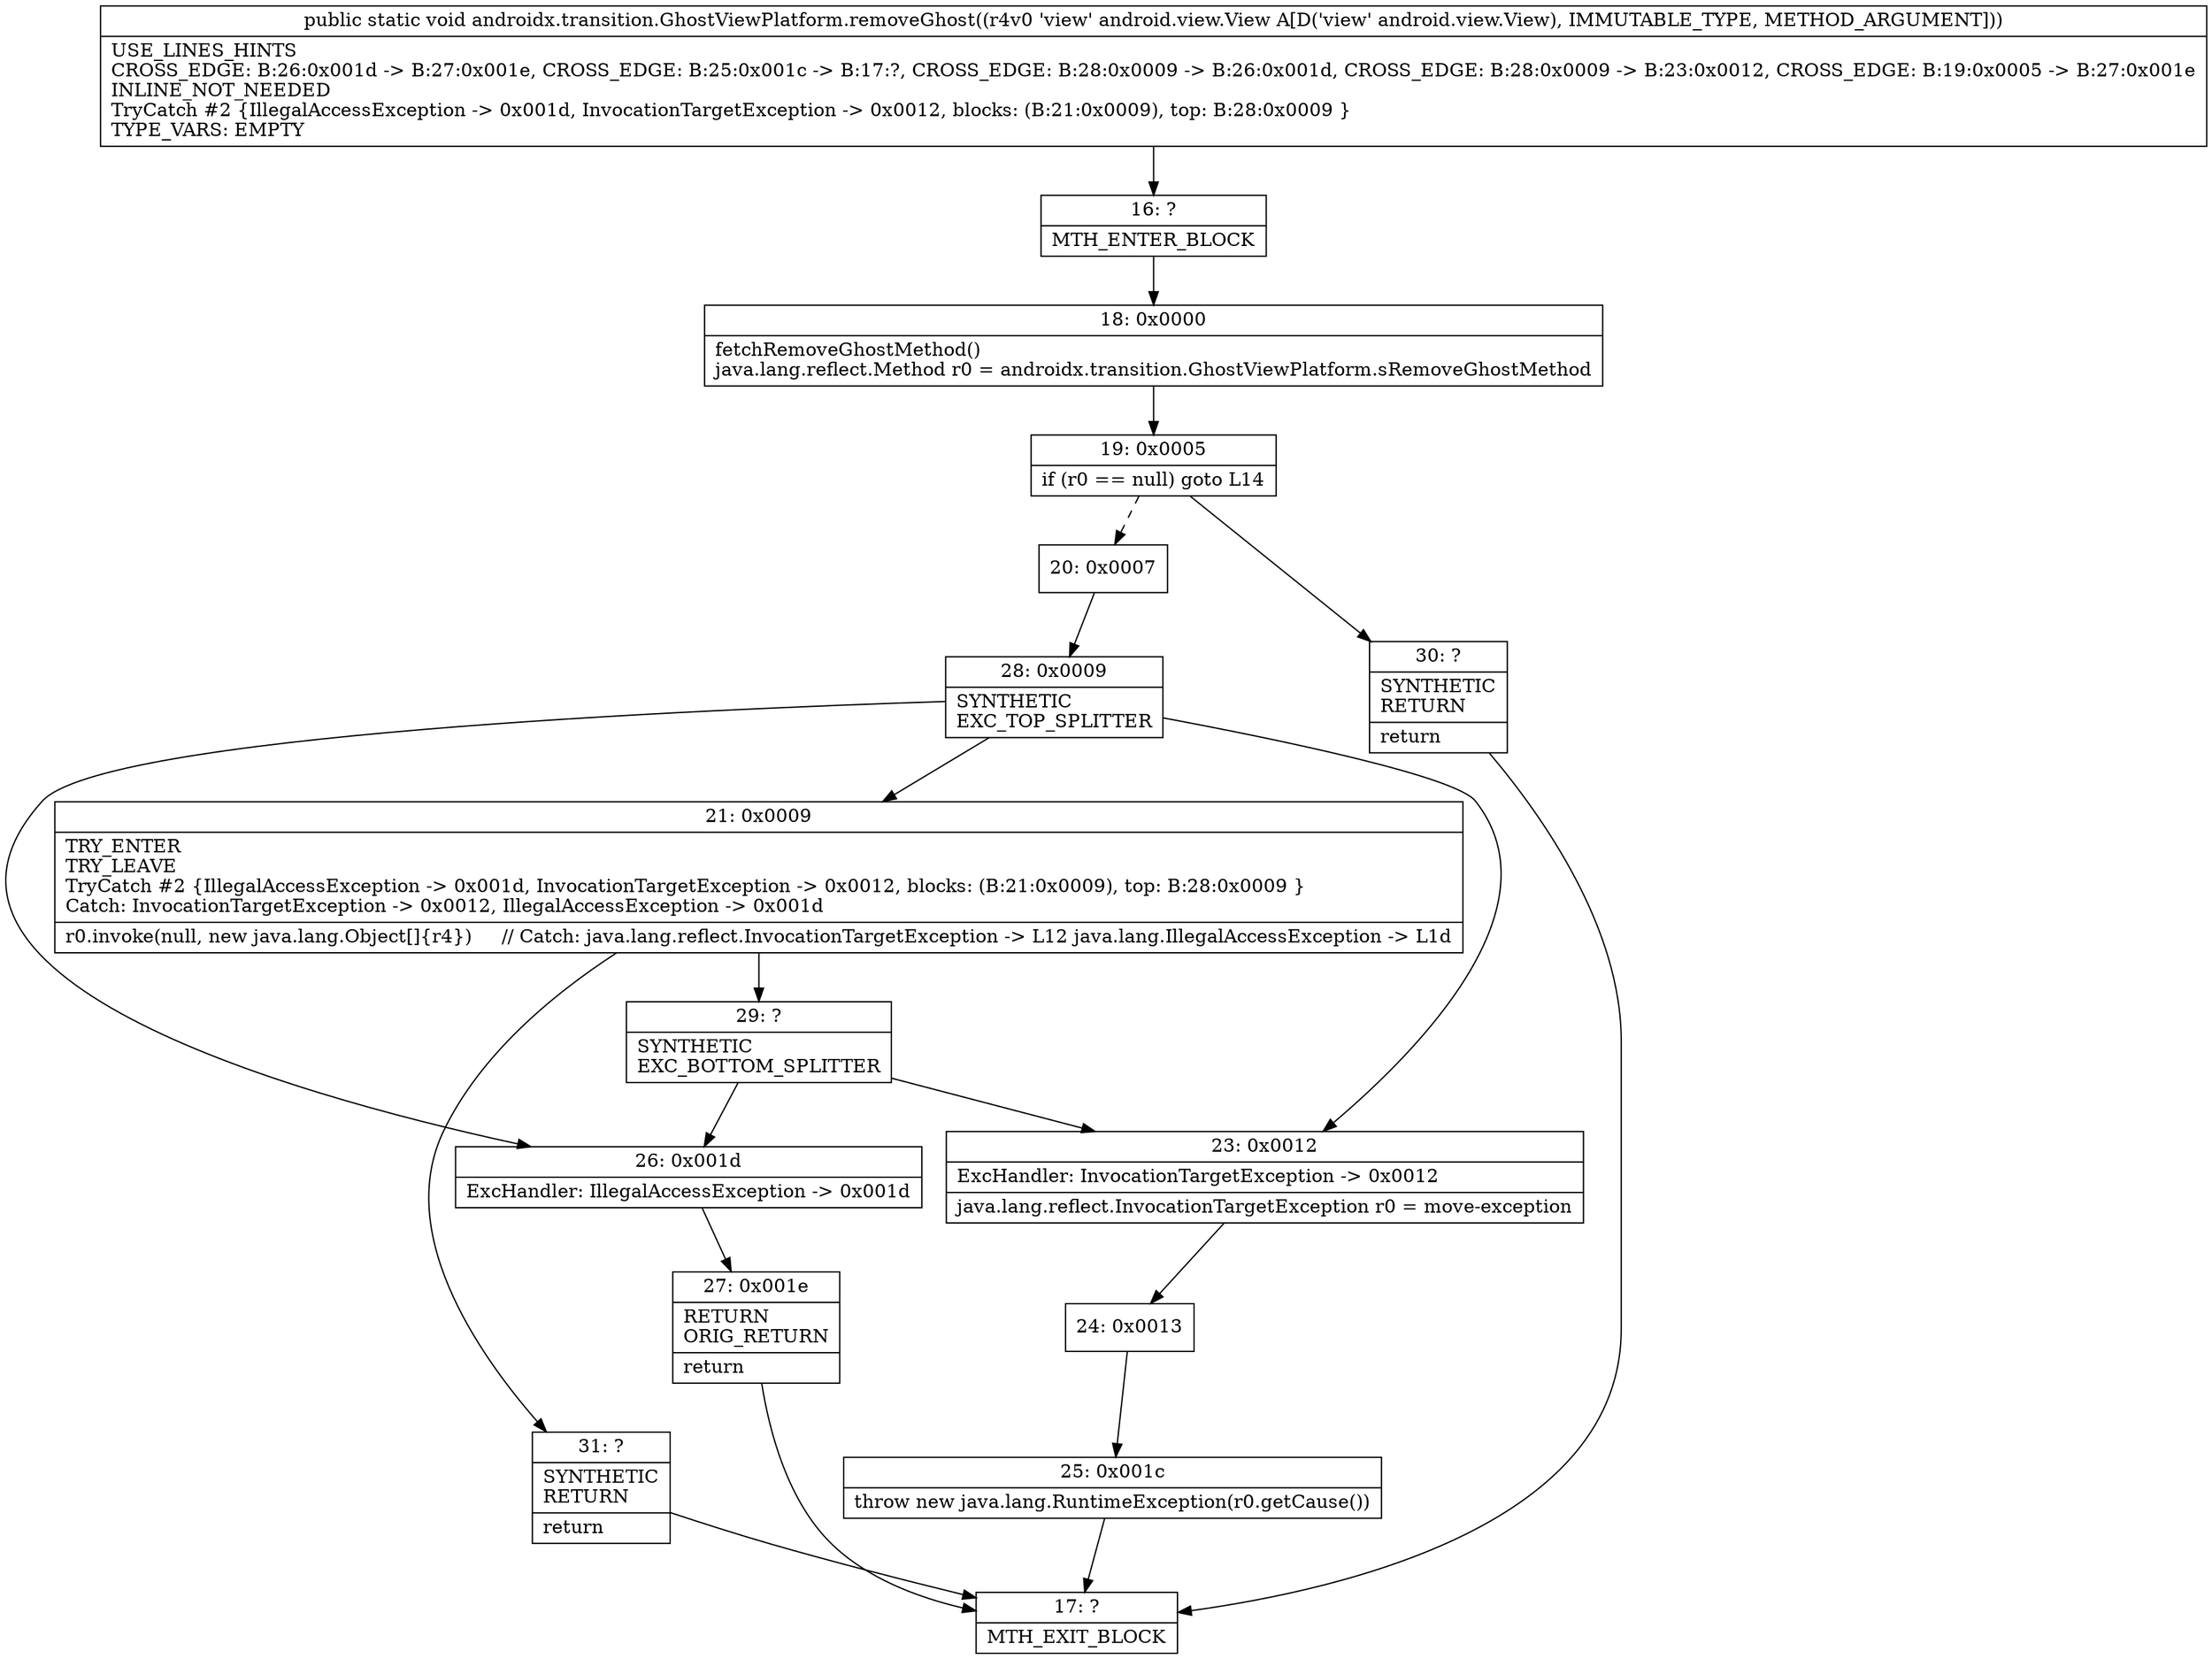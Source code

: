 digraph "CFG forandroidx.transition.GhostViewPlatform.removeGhost(Landroid\/view\/View;)V" {
Node_16 [shape=record,label="{16\:\ ?|MTH_ENTER_BLOCK\l}"];
Node_18 [shape=record,label="{18\:\ 0x0000|fetchRemoveGhostMethod()\ljava.lang.reflect.Method r0 = androidx.transition.GhostViewPlatform.sRemoveGhostMethod\l}"];
Node_19 [shape=record,label="{19\:\ 0x0005|if (r0 == null) goto L14\l}"];
Node_20 [shape=record,label="{20\:\ 0x0007}"];
Node_28 [shape=record,label="{28\:\ 0x0009|SYNTHETIC\lEXC_TOP_SPLITTER\l}"];
Node_21 [shape=record,label="{21\:\ 0x0009|TRY_ENTER\lTRY_LEAVE\lTryCatch #2 \{IllegalAccessException \-\> 0x001d, InvocationTargetException \-\> 0x0012, blocks: (B:21:0x0009), top: B:28:0x0009 \}\lCatch: InvocationTargetException \-\> 0x0012, IllegalAccessException \-\> 0x001d\l|r0.invoke(null, new java.lang.Object[]\{r4\})     \/\/ Catch: java.lang.reflect.InvocationTargetException \-\> L12 java.lang.IllegalAccessException \-\> L1d\l}"];
Node_29 [shape=record,label="{29\:\ ?|SYNTHETIC\lEXC_BOTTOM_SPLITTER\l}"];
Node_31 [shape=record,label="{31\:\ ?|SYNTHETIC\lRETURN\l|return\l}"];
Node_17 [shape=record,label="{17\:\ ?|MTH_EXIT_BLOCK\l}"];
Node_26 [shape=record,label="{26\:\ 0x001d|ExcHandler: IllegalAccessException \-\> 0x001d\l}"];
Node_27 [shape=record,label="{27\:\ 0x001e|RETURN\lORIG_RETURN\l|return\l}"];
Node_23 [shape=record,label="{23\:\ 0x0012|ExcHandler: InvocationTargetException \-\> 0x0012\l|java.lang.reflect.InvocationTargetException r0 = move\-exception\l}"];
Node_24 [shape=record,label="{24\:\ 0x0013}"];
Node_25 [shape=record,label="{25\:\ 0x001c|throw new java.lang.RuntimeException(r0.getCause())\l}"];
Node_30 [shape=record,label="{30\:\ ?|SYNTHETIC\lRETURN\l|return\l}"];
MethodNode[shape=record,label="{public static void androidx.transition.GhostViewPlatform.removeGhost((r4v0 'view' android.view.View A[D('view' android.view.View), IMMUTABLE_TYPE, METHOD_ARGUMENT]))  | USE_LINES_HINTS\lCROSS_EDGE: B:26:0x001d \-\> B:27:0x001e, CROSS_EDGE: B:25:0x001c \-\> B:17:?, CROSS_EDGE: B:28:0x0009 \-\> B:26:0x001d, CROSS_EDGE: B:28:0x0009 \-\> B:23:0x0012, CROSS_EDGE: B:19:0x0005 \-\> B:27:0x001e\lINLINE_NOT_NEEDED\lTryCatch #2 \{IllegalAccessException \-\> 0x001d, InvocationTargetException \-\> 0x0012, blocks: (B:21:0x0009), top: B:28:0x0009 \}\lTYPE_VARS: EMPTY\l}"];
MethodNode -> Node_16;Node_16 -> Node_18;
Node_18 -> Node_19;
Node_19 -> Node_20[style=dashed];
Node_19 -> Node_30;
Node_20 -> Node_28;
Node_28 -> Node_21;
Node_28 -> Node_26;
Node_28 -> Node_23;
Node_21 -> Node_29;
Node_21 -> Node_31;
Node_29 -> Node_26;
Node_29 -> Node_23;
Node_31 -> Node_17;
Node_26 -> Node_27;
Node_27 -> Node_17;
Node_23 -> Node_24;
Node_24 -> Node_25;
Node_25 -> Node_17;
Node_30 -> Node_17;
}

